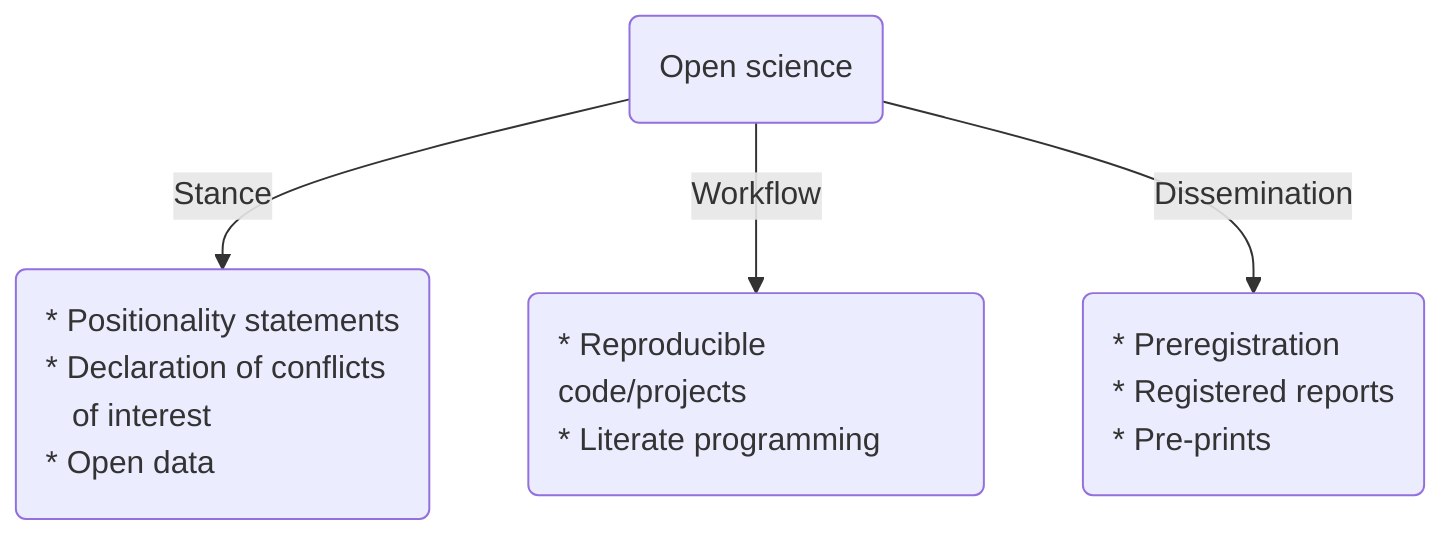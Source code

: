flowchart TD
    A(Open science)
    A -->|Stance| B(* Positionality statements\n* Declaration of conflicts\n &nbsp; &nbsp;of interest\n* Open data)
    style B text-align:left
    A -->|Workflow| C(* Reproducible code/projects\n* Literate programming)
    style C text-align:left
    A -->|Dissemination| D(* Preregistration\n* Registered reports\n* Pre-prints)
    style D text-align:left